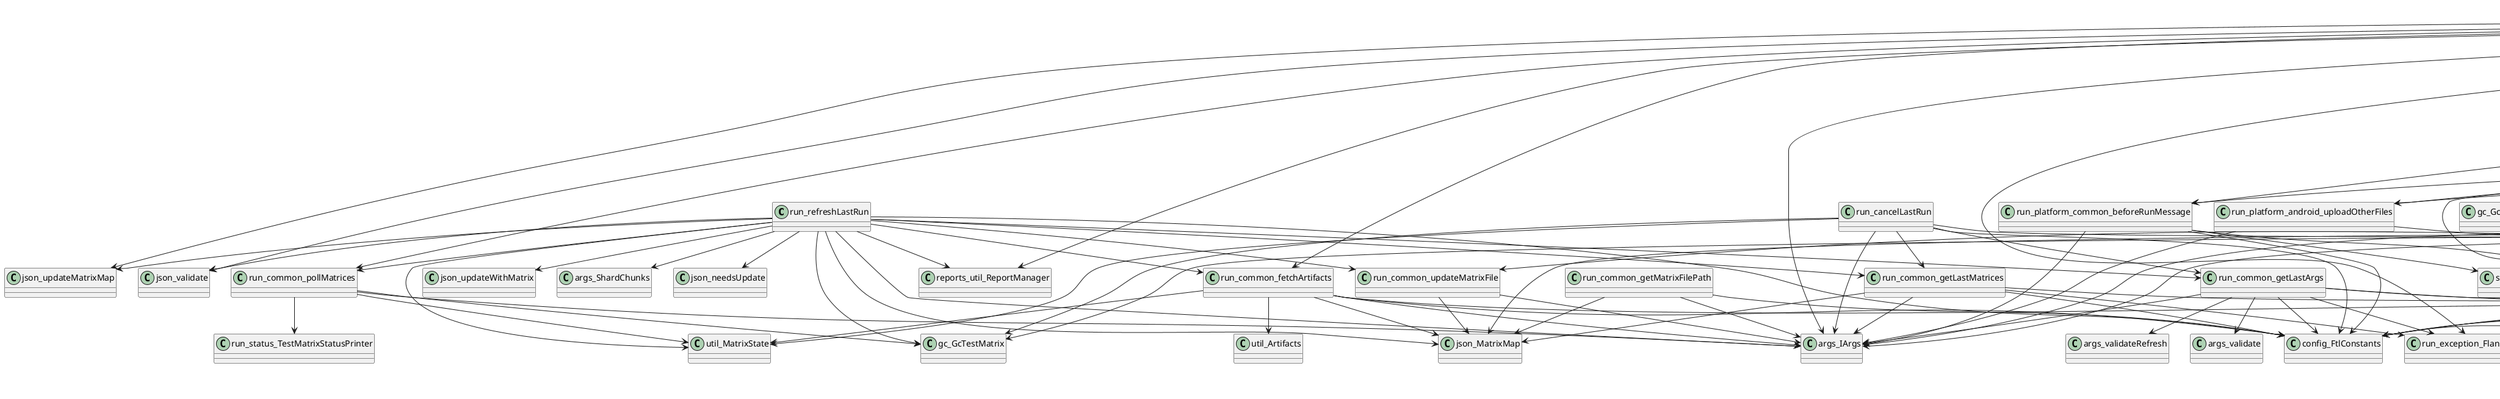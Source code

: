 @startuml

class run_refreshLastRun

run_refreshLastRun --> args_IArgs
run_refreshLastRun --> args_ShardChunks
run_refreshLastRun --> config_FtlConstants
run_refreshLastRun --> gc_GcTestMatrix
run_refreshLastRun --> json_MatrixMap
run_refreshLastRun --> json_needsUpdate
run_refreshLastRun --> json_updateMatrixMap
run_refreshLastRun --> json_updateWithMatrix
run_refreshLastRun --> json_validate
run_refreshLastRun --> reports_util_ReportManager
run_refreshLastRun --> run_common_fetchArtifacts
run_refreshLastRun --> run_common_getLastArgs
run_refreshLastRun --> run_common_getLastMatrices
run_refreshLastRun --> run_common_pollMatrices
run_refreshLastRun --> run_common_updateMatrixFile
run_refreshLastRun --> util_MatrixState

run_newTestRun --> args_AndroidArgs
run_newTestRun --> args_IArgs
run_newTestRun --> args_IosArgs
run_newTestRun --> json_SavedMatrix
run_newTestRun --> json_updateMatrixMap
run_newTestRun --> json_validate
run_newTestRun --> reports_util_ReportManager
run_newTestRun --> run_common_fetchArtifacts
run_newTestRun --> run_common_pollMatrices
run_newTestRun --> run_exception_FlankGeneralError
run_newTestRun --> run_exception_FlankTimeoutError
run_newTestRun --> run_model_TestResult
run_newTestRun --> run_platform_common_printMatricesWebLinks
run_newTestRun --> run_platform_runAndroidTests
run_newTestRun --> run_platform_runIosTests

run_dumpShards --> args_AndroidArgs
run_dumpShards --> args_IosArgs
run_dumpShards --> args_isInstrumentationTest
run_dumpShards --> config_FtlConstants
run_dumpShards --> ios_xctest_common_XcTestRunVersion_V1
run_dumpShards --> ios_xctest_common_XcTestRunVersion_V2
run_dumpShards --> run_common_prettyPrint
run_dumpShards --> run_exception_FlankConfigurationError
run_dumpShards --> run_model_AndroidMatrixTestShards
run_dumpShards --> run_platform_android_getAndroidMatrixShards
run_dumpShards --> util_obfuscatePrettyPrinter

run_cancelLastRun --> args_IArgs
run_cancelLastRun --> config_FtlConstants
run_cancelLastRun --> gc_GcTestMatrix
run_cancelLastRun --> json_SavedMatrix
run_cancelLastRun --> run_common_getLastArgs
run_cancelLastRun --> run_common_getLastMatrices
run_cancelLastRun --> util_MatrixState

run_common_fetchArtifacts --> args_IArgs
run_common_fetchArtifacts --> config_FtlConstants
run_common_fetchArtifacts --> gc_GcStorage
run_common_fetchArtifacts --> json_MatrixMap
run_common_fetchArtifacts --> util_Artifacts
run_common_fetchArtifacts --> util_MatrixState

run_common_getLastArgs --> args_AndroidArgs
run_common_getLastArgs --> args_IArgs
run_common_getLastArgs --> args_IosArgs
run_common_getLastArgs --> args_validate
run_common_getLastArgs --> args_validateRefresh
run_common_getLastArgs --> config_FtlConstants
run_common_getLastArgs --> run_exception_FlankGeneralError

run_common_getLastGcsPath --> ftl_args_IArgs

run_common_getLastMatrices --> args_IArgs
run_common_getLastMatrices --> config_FtlConstants
run_common_getLastMatrices --> json_MatrixMap
run_common_getLastMatrices --> json_SavedMatrix
run_common_getLastMatrices --> run_exception_FlankGeneralError

run_common_pollMatrices --> args_IArgs
run_common_pollMatrices --> gc_GcTestMatrix
run_common_pollMatrices --> run_status_TestMatrixStatusPrinter
run_common_pollMatrices --> util_MatrixState

run_common_updateMatrixFile --> args_IArgs
run_common_updateMatrixFile --> json_MatrixMap

run_common_getMatrixFilePath --> args_IArgs
run_common_getMatrixFilePath --> config_FtlConstants
run_common_getMatrixFilePath --> json_MatrixMap

run_exception_withGlobalExceptionHandling --> json_SavedMatrix
run_exception_withGlobalExceptionHandling --> run_cancelMatrices
run_exception_withGlobalExceptionHandling --> util_report

run_platform_android_createAndroidLoopConfig --> args_AndroidArgs
run_platform_android_createAndroidLoopConfig --> run_model_GameLoopContext

run_platform_android_createAndroidTestConfig --> args_AndroidArgs
run_platform_android_createAndroidTestConfig --> run_model_AndroidTestContext
run_platform_android_createAndroidTestConfig --> run_model_GameLoopContext
run_platform_android_createAndroidTestConfig --> run_model_InstrumentationTestContext
run_platform_android_createAndroidTestConfig --> run_model_RoboTestContext
run_platform_android_createAndroidTestConfig --> run_model_SanityRoboTestContext

run_platform_android_createAndroidTestContexts --> args_AndroidArgs
run_platform_android_createAndroidTestContexts --> args_ArgsHelper
run_platform_android_createAndroidTestContexts --> args_CalculateShardsResult
run_platform_android_createAndroidTestContexts --> config_FtlConstants
run_platform_android_createAndroidTestContexts --> filter_TestFilter
run_platform_android_createAndroidTestContexts --> filter_TestFilters
run_platform_android_createAndroidTestContexts --> run_model_AndroidTestContext
run_platform_android_createAndroidTestContexts --> run_model_InstrumentationTestContext
run_platform_android_createAndroidTestContexts --> shard_createShardsByTestForShards
run_platform_android_createAndroidTestContexts --> util_FlankTestMethod
run_platform_android_createAndroidTestContexts --> util_downloadIfNeeded

run_platform_android_createInstrumentationConfig --> args_AndroidArgs
run_platform_android_createInstrumentationConfig --> run_model_InstrumentationTestContext
run_platform_android_createInstrumentationConfig --> shard_testCases

run_platform_android_createRoboConfig --> args_AndroidArgs
run_platform_android_createRoboConfig --> run_model_RoboTestContext
run_platform_android_createRoboConfig --> run_model_SanityRoboTestContext

run_platform_android_getAndroidMatrixShards --> args_AndroidArgs
run_platform_android_getAndroidMatrixShards --> run_platform_android_createAndroidTestContexts
run_platform_android_getAndroidMatrixShards --> run_model_InstrumentationTestContext
run_platform_android_getAndroidMatrixShards --> run_platform_android_asMatrixTestShards

run_platform_android_asMatrixTestShards --> run_model_AndroidMatrixTestShards
run_platform_android_asMatrixTestShards --> run_model_AndroidTestShards
run_platform_android_asMatrixTestShards --> run_model_InstrumentationTestContext
run_platform_android_asMatrixTestShards --> shard_testCases

run_platform_android_resolveApks --> args_AndroidArgs
run_platform_android_resolveApks --> args_isGameLoop
run_platform_android_resolveApks --> args_isSanityRobo
run_platform_android_resolveApks --> run_exception_FlankGeneralError
run_platform_android_resolveApks --> run_model_AndroidTestContext
run_platform_android_resolveApks --> run_model_GameLoopContext
run_platform_android_resolveApks --> run_model_InstrumentationTestContext
run_platform_android_resolveApks --> run_model_RoboTestContext
run_platform_android_resolveApks --> run_model_SanityRoboTestContext
run_platform_android_resolveApks --> util_asFileReference

run_platform_android_upload --> args_AndroidArgs
run_platform_android_upload --> args_IosArgs
run_platform_android_upload --> run_model_AndroidTestContext
run_platform_android_upload --> run_model_GameLoopContext
run_platform_android_upload --> run_model_InstrumentationTestContext
run_platform_android_upload --> run_model_RoboTestContext
run_platform_android_upload --> run_model_SanityRoboTestContext
run_platform_android_upload --> util_asFileReference
run_platform_android_upload --> util_uploadIfNeeded

run_platform_android_uploadOtherFiles --> args_IArgs
run_platform_android_uploadOtherFiles --> gc_GcStorage

run_platform_android_uploadObbFiles --> args_AndroidArgs
run_platform_android_uploadObbFiles --> gc_GcStorage

run_platform_common_afterRunTests --> args_IArgs
run_platform_common_afterRunTests --> config_FtlConstants
run_platform_common_afterRunTests --> config_FtlConstants_GCS_STORAGE_LINK
run_platform_common_afterRunTests --> gc_GcTestMatrix
run_platform_common_afterRunTests --> json_MatrixMap
run_platform_common_afterRunTests --> json_createSavedMatrix
run_platform_common_afterRunTests --> run_common_updateMatrixFile
run_platform_common_afterRunTests --> util_StopWatch
run_platform_common_afterRunTests --> util_isInvalid
run_platform_common_afterRunTests --> util_webLink

run_platform_common_beforeRunMessage --> args_IArgs
run_platform_common_beforeRunMessage --> config_FtlConstants
run_platform_common_beforeRunMessage --> shard_Chunk
run_platform_common_beforeRunMessage --> shard_TestMethod

run_platform_common_beforeRunTests --> args_IArgs
run_platform_common_beforeRunTests --> config_FtlConstants
run_platform_common_beforeRunTests --> gc_GcStorage
run_platform_common_beforeRunTests --> gc_GcTesting
run_platform_common_beforeRunTests --> gc_GcToolResults
run_platform_common_beforeRunTests --> run_exception_FlankGeneralError
run_platform_common_beforeRunTests --> util_StopWatch

run_platform_ios_createGameloopTestContexts --> args_IosArgs
run_platform_ios_createGameloopTestContexts --> run_model_GameloopTestContext
run_platform_ios_createGameloopTestContexts --> run_model_IosTestContext
run_platform_ios_createGameloopTestContexts --> util_ShardCounter
run_platform_ios_createGameloopTestContexts --> util_asFileReference
run_platform_ios_createGameloopTestContexts --> util_uploadIfNeeded

run_platform_ios_createIosTestContexts --> args_IosArgs
run_platform_ios_createIosTestContexts --> args_isXcTest
run_platform_ios_createIosTestContexts --> run_model_IosTestContext

run_platform_ios_createXcTestContexts --> args_IosArgs
run_platform_ios_createXcTestContexts --> gc_GcStorage
run_platform_ios_createXcTestContexts --> ios_xctest_xcTestRunFlow
run_platform_ios_createXcTestContexts --> run_model_IosTestContext
run_platform_ios_createXcTestContexts --> run_model_XcTestContext
run_platform_ios_createXcTestContexts --> util_ShardCounter
run_platform_ios_createXcTestContexts --> util_asFileReference
run_platform_ios_createXcTestContexts --> util_uploadIfNeeded

run_platform_runAndroidTests --> args_AndroidArgs
run_platform_runAndroidTests --> args_isInstrumentationTest
run_platform_runAndroidTests --> gc_GcAndroidDevice
run_platform_runAndroidTests --> gc_GcAndroidTestMatrix
run_platform_runAndroidTests --> gc_GcStorage
run_platform_runAndroidTests --> gc_GcToolResults
run_platform_runAndroidTests --> http_executeWithRetry
run_platform_runAndroidTests --> run_ANDROID_SHARD_FILE
run_platform_runAndroidTests --> run_exception_FlankGeneralError
run_platform_runAndroidTests --> run_model_AndroidMatrixTestShards
run_platform_runAndroidTests --> run_model_AndroidTestContext
run_platform_runAndroidTests --> run_model_InstrumentationTestContext
run_platform_runAndroidTests --> run_model_TestResult
run_platform_runAndroidTests --> run_platform_android_asMatrixTestShards
run_platform_runAndroidTests --> run_platform_android_createAndroidTestConfig
run_platform_runAndroidTests --> run_platform_android_createAndroidTestContexts
run_platform_runAndroidTests --> run_platform_android_upload
run_platform_runAndroidTests --> run_platform_android_uploadAdditionalApks
run_platform_runAndroidTests --> run_platform_android_uploadObbFiles
run_platform_runAndroidTests --> run_platform_android_uploadOtherFiles
run_platform_runAndroidTests --> run_platform_common_afterRunTests
run_platform_runAndroidTests --> run_platform_common_beforeRunMessage
run_platform_runAndroidTests --> run_platform_common_beforeRunTests
run_platform_runAndroidTests --> run_saveShardChunks
run_platform_runAndroidTests --> shard_Chunk
run_platform_runAndroidTests --> shard_testCases

run_platform_runIosTests --> args_IosArgs
run_platform_runIosTests --> args_isXcTest
run_platform_runIosTests --> gc_GcIosMatrix
run_platform_runIosTests --> gc_GcIosTestMatrix
run_platform_runIosTests --> gc_GcStorage
run_platform_runIosTests --> gc_GcToolResults
run_platform_runIosTests --> http_executeWithRetry
run_platform_runIosTests --> ios_xctest_flattenShardChunks
run_platform_runIosTests --> run_IOS_SHARD_FILE
run_platform_runIosTests --> run_dumpShards
run_platform_runIosTests --> run_model_TestResult
run_platform_runIosTests --> run_platform_android_uploadAdditionalIpas
run_platform_runIosTests --> run_platform_android_uploadOtherFiles
run_platform_runIosTests --> run_platform_common_afterRunTests
run_platform_runIosTests --> run_platform_common_beforeRunMessage
run_platform_runIosTests --> run_platform_common_beforeRunTests
run_platform_runIosTests --> run_platform_ios_createIosTestContexts
run_platform_runIosTests --> shard_testCases
run_platform_runIosTests --> util_repeat

@enduml
